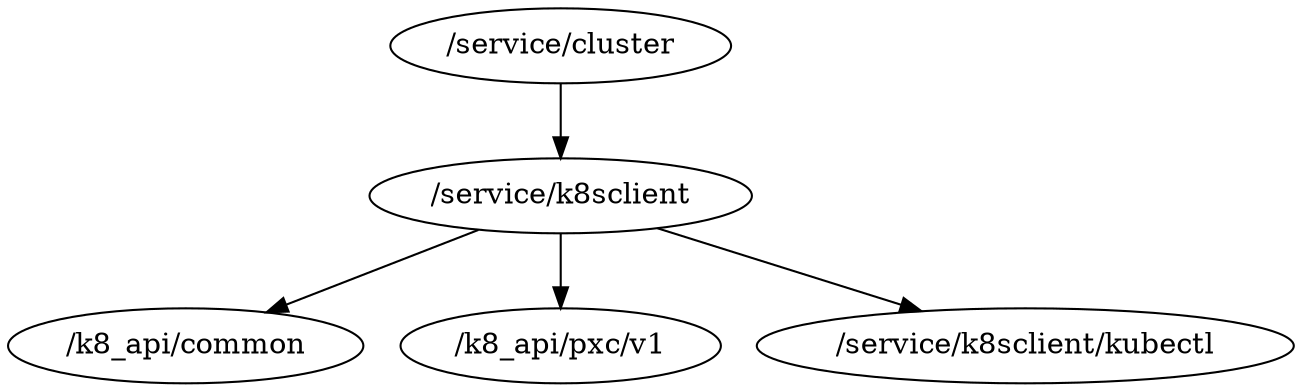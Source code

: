 digraph packages {
	"/service/cluster" -> "/service/k8sclient";
	"/service/k8sclient" -> "/k8_api/common";
	"/service/k8sclient" -> "/k8_api/pxc/v1";
	"/service/k8sclient" -> "/service/k8sclient/kubectl";
}
